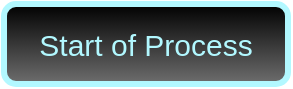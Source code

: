<mxfile version="22.0.4" type="github">
  <diagram name="Página-1" id="Hry41-xHgYCROxNFoiQR">
    <mxGraphModel dx="2049" dy="668" grid="1" gridSize="10" guides="1" tooltips="1" connect="1" arrows="1" fold="1" page="1" pageScale="1" pageWidth="827" pageHeight="1169" math="0" shadow="0">
      <root>
        <mxCell id="0" />
        <mxCell id="1" parent="0" />
        <mxCell id="BwzqPjI1iRtZFROYLctg-1" value="&lt;font style=&quot;font-size: 15px;&quot; color=&quot;#b2f8ff&quot;&gt;Start of Process&lt;/font&gt;" style="text;html=1;strokeColor=#B2F8FF;fillColor=#000000;align=center;verticalAlign=middle;whiteSpace=wrap;rounded=1;gradientColor=#6E6E6E;strokeWidth=3;perimeterSpacing=2;shadow=0;dashed=0;fontColor=#FFFFFF;" vertex="1" parent="1">
          <mxGeometry x="-484" y="60" width="142" height="40" as="geometry" />
        </mxCell>
      </root>
    </mxGraphModel>
  </diagram>
</mxfile>
